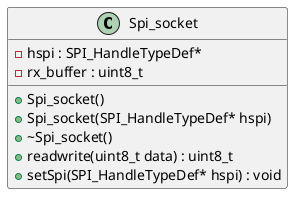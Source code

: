 @startuml





/' Objects '/

class Spi_socket {
	+Spi_socket()
	+Spi_socket(SPI_HandleTypeDef* hspi)
	+~Spi_socket()
	-hspi : SPI_HandleTypeDef*
	+readwrite(uint8_t data) : uint8_t
	-rx_buffer : uint8_t
	+setSpi(SPI_HandleTypeDef* hspi) : void
}





/' Inheritance relationships '/




/' Aggregation relationships '/





/' Dependency relationships '/





/' Nested objects '/



@enduml
